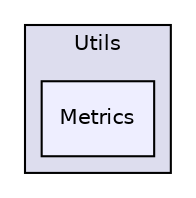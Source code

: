 digraph "/workplace/avs-device-sdk/AVSCommon/Utils/include/AVSCommon/Utils/Metrics" {
  compound=true
  node [ fontsize="10", fontname="Helvetica"];
  edge [ labelfontsize="10", labelfontname="Helvetica"];
  subgraph clusterdir_ee116be5d1129358ffaec72096859541 {
    graph [ bgcolor="#ddddee", pencolor="black", label="Utils" fontname="Helvetica", fontsize="10", URL="dir_ee116be5d1129358ffaec72096859541.html"]
  dir_4398b51ec119b9a3535b448a68927181 [shape=box, label="Metrics", style="filled", fillcolor="#eeeeff", pencolor="black", URL="dir_4398b51ec119b9a3535b448a68927181.html"];
  }
}

